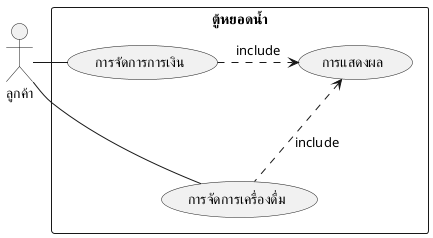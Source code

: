 @startuml
rectangle ตู้หยอดน้ำ {
  (การจัดการการเงิน) .right.> (การแสดงผล) : include
  (การจัดการเครื่องดื่ม) .up.> (การแสดงผล) : include
}
(การจัดการการเงิน) -left- :ลูกค้า:
(การจัดการเครื่องดื่ม) -left- :ลูกค้า:
@enduml